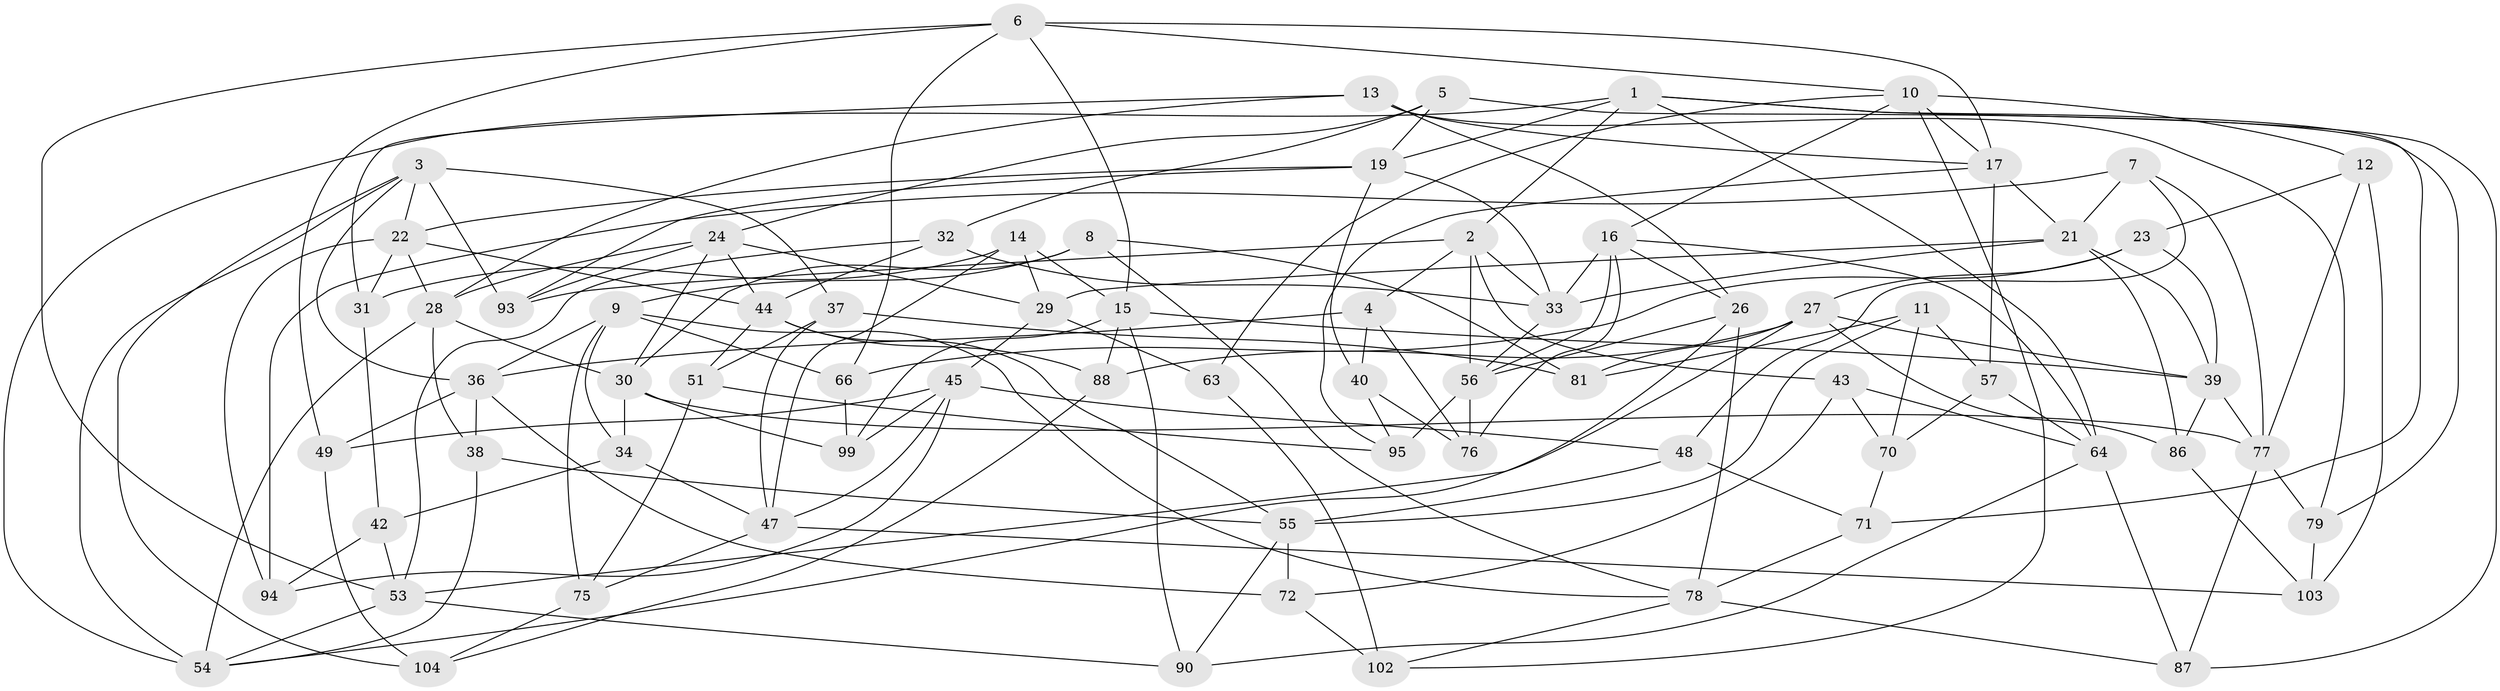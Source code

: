 // Generated by graph-tools (version 1.1) at 2025/24/03/03/25 07:24:27]
// undirected, 72 vertices, 174 edges
graph export_dot {
graph [start="1"]
  node [color=gray90,style=filled];
  1 [super="+25"];
  2 [super="+61"];
  3 [super="+62"];
  4;
  5;
  6 [super="+18"];
  7;
  8;
  9 [super="+35"];
  10 [super="+82"];
  11;
  12;
  13 [super="+50"];
  14;
  15 [super="+46"];
  16 [super="+20"];
  17 [super="+65"];
  19 [super="+97"];
  21 [super="+69"];
  22 [super="+58"];
  23;
  24 [super="+68"];
  26 [super="+85"];
  27 [super="+83"];
  28 [super="+80"];
  29 [super="+60"];
  30 [super="+74"];
  31;
  32;
  33 [super="+98"];
  34;
  36 [super="+41"];
  37;
  38;
  39 [super="+67"];
  40;
  42;
  43;
  44 [super="+52"];
  45 [super="+91"];
  47 [super="+73"];
  48;
  49;
  51;
  53 [super="+101"];
  54 [super="+89"];
  55 [super="+59"];
  56 [super="+96"];
  57;
  63;
  64 [super="+100"];
  66;
  70;
  71;
  72;
  75;
  76;
  77 [super="+84"];
  78 [super="+92"];
  79;
  81;
  86;
  87;
  88;
  90;
  93;
  94;
  95;
  99;
  102;
  103;
  104;
  1 -- 64;
  1 -- 2;
  1 -- 19;
  1 -- 87;
  1 -- 54;
  1 -- 71;
  2 -- 43;
  2 -- 56;
  2 -- 33;
  2 -- 4;
  2 -- 93;
  3 -- 104;
  3 -- 37;
  3 -- 54;
  3 -- 36;
  3 -- 93;
  3 -- 22;
  4 -- 40;
  4 -- 76;
  4 -- 36;
  5 -- 19;
  5 -- 32;
  5 -- 79;
  5 -- 24;
  6 -- 17;
  6 -- 10;
  6 -- 49;
  6 -- 66;
  6 -- 53;
  6 -- 15;
  7 -- 94;
  7 -- 21;
  7 -- 77;
  7 -- 48;
  8 -- 78;
  8 -- 81;
  8 -- 9;
  8 -- 30;
  9 -- 34;
  9 -- 75;
  9 -- 66;
  9 -- 36;
  9 -- 78;
  10 -- 102;
  10 -- 12;
  10 -- 63;
  10 -- 16;
  10 -- 17;
  11 -- 81;
  11 -- 70;
  11 -- 57;
  11 -- 55;
  12 -- 23;
  12 -- 77;
  12 -- 103;
  13 -- 26 [weight=2];
  13 -- 28;
  13 -- 79;
  13 -- 31;
  13 -- 17;
  14 -- 31;
  14 -- 29;
  14 -- 15;
  14 -- 47;
  15 -- 99;
  15 -- 90;
  15 -- 39;
  15 -- 88;
  16 -- 26;
  16 -- 56;
  16 -- 76;
  16 -- 33;
  16 -- 64;
  17 -- 95;
  17 -- 21;
  17 -- 57;
  19 -- 40;
  19 -- 22;
  19 -- 93;
  19 -- 33;
  21 -- 33;
  21 -- 29;
  21 -- 86;
  21 -- 39;
  22 -- 94;
  22 -- 31;
  22 -- 28;
  22 -- 44;
  23 -- 27;
  23 -- 66;
  23 -- 39;
  24 -- 93;
  24 -- 30;
  24 -- 28;
  24 -- 29;
  24 -- 44;
  26 -- 54;
  26 -- 56;
  26 -- 78;
  27 -- 86;
  27 -- 53;
  27 -- 81;
  27 -- 88;
  27 -- 39;
  28 -- 38;
  28 -- 54;
  28 -- 30;
  29 -- 63 [weight=2];
  29 -- 45;
  30 -- 99;
  30 -- 34;
  30 -- 77;
  31 -- 42;
  32 -- 44;
  32 -- 33;
  32 -- 53;
  33 -- 56;
  34 -- 42;
  34 -- 47;
  36 -- 72;
  36 -- 49;
  36 -- 38;
  37 -- 47;
  37 -- 51;
  37 -- 81;
  38 -- 55;
  38 -- 54;
  39 -- 77;
  39 -- 86;
  40 -- 76;
  40 -- 95;
  42 -- 53;
  42 -- 94;
  43 -- 72;
  43 -- 70;
  43 -- 64;
  44 -- 51;
  44 -- 88;
  44 -- 55;
  45 -- 49;
  45 -- 48;
  45 -- 99;
  45 -- 94;
  45 -- 47;
  47 -- 75;
  47 -- 103;
  48 -- 71;
  48 -- 55;
  49 -- 104;
  51 -- 95;
  51 -- 75;
  53 -- 90;
  53 -- 54;
  55 -- 72;
  55 -- 90;
  56 -- 95;
  56 -- 76;
  57 -- 70;
  57 -- 64;
  63 -- 102;
  64 -- 90;
  64 -- 87;
  66 -- 99;
  70 -- 71;
  71 -- 78;
  72 -- 102;
  75 -- 104;
  77 -- 87;
  77 -- 79;
  78 -- 87;
  78 -- 102;
  79 -- 103;
  86 -- 103;
  88 -- 104;
}
